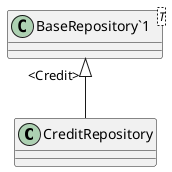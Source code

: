 @startuml
class CreditRepository {
}
class "BaseRepository`1"<T> {
}
"BaseRepository`1" "<Credit>" <|-- CreditRepository
@enduml
